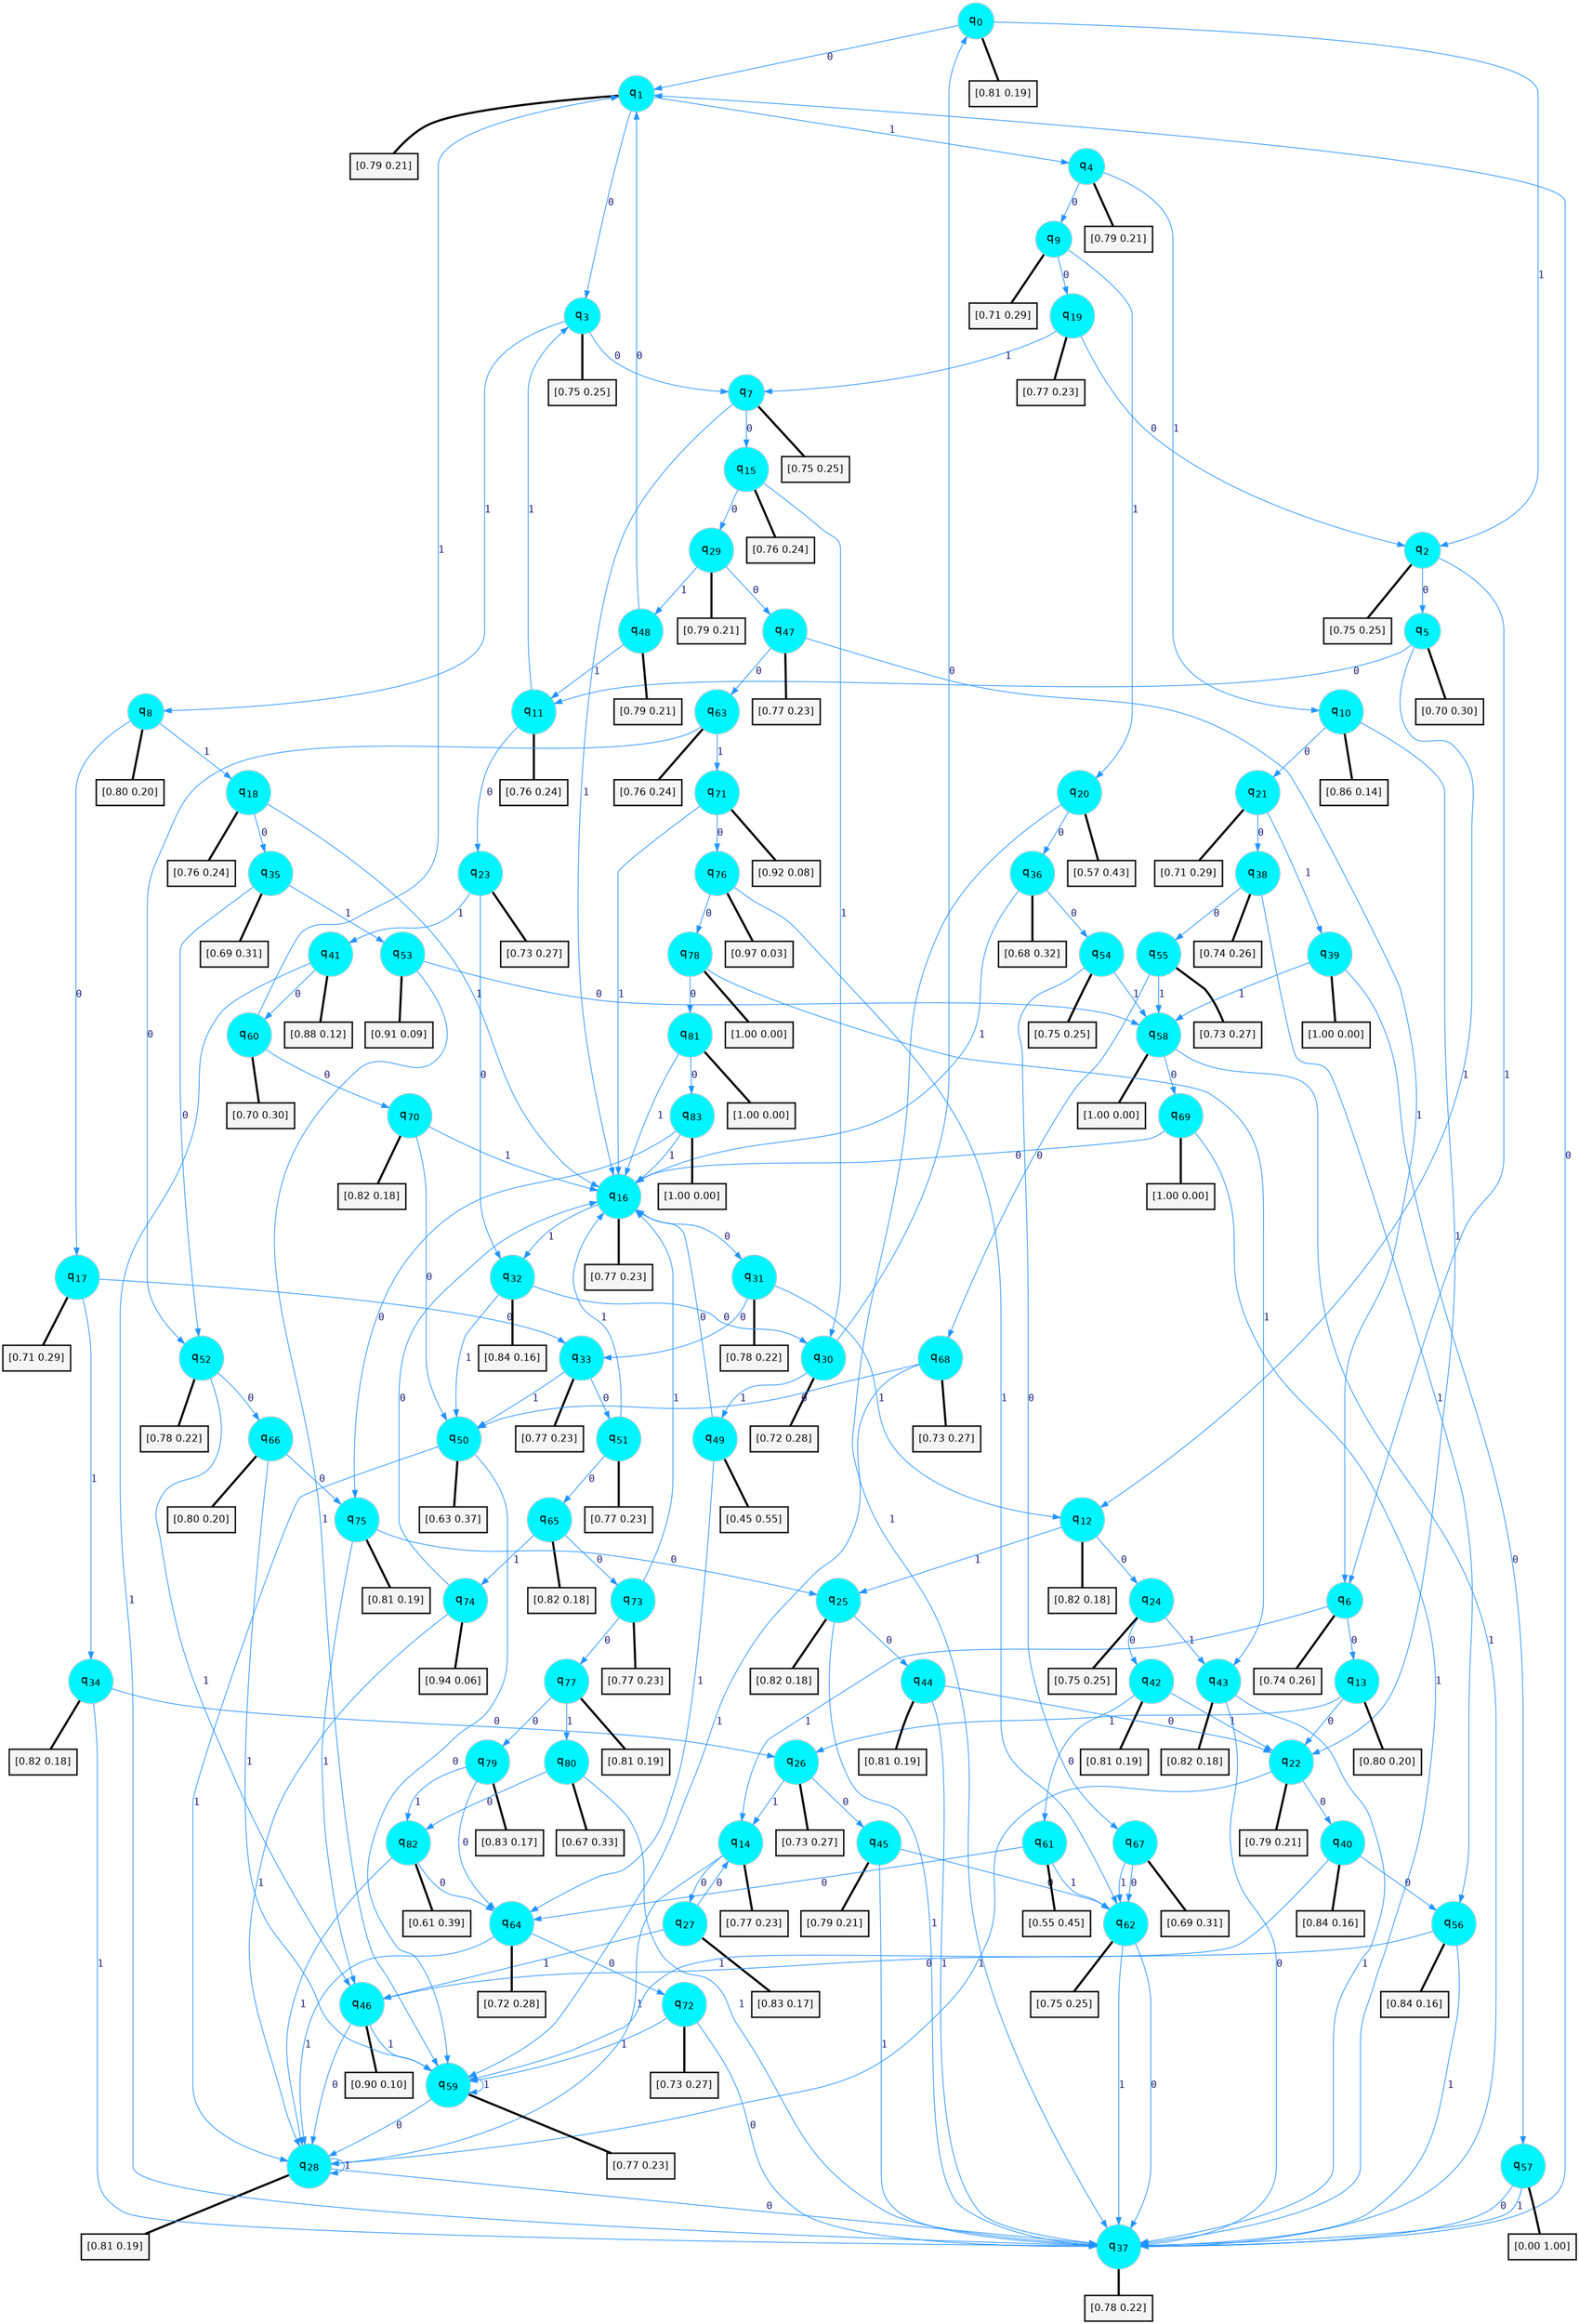 digraph G {
graph [
bgcolor=transparent, dpi=300, rankdir=TD, size="40,25"];
node [
color=gray, fillcolor=turquoise1, fontcolor=black, fontname=Helvetica, fontsize=16, fontweight=bold, shape=circle, style=filled];
edge [
arrowsize=1, color=dodgerblue1, fontcolor=midnightblue, fontname=courier, fontweight=bold, penwidth=1, style=solid, weight=20];
0[label=<q<SUB>0</SUB>>];
1[label=<q<SUB>1</SUB>>];
2[label=<q<SUB>2</SUB>>];
3[label=<q<SUB>3</SUB>>];
4[label=<q<SUB>4</SUB>>];
5[label=<q<SUB>5</SUB>>];
6[label=<q<SUB>6</SUB>>];
7[label=<q<SUB>7</SUB>>];
8[label=<q<SUB>8</SUB>>];
9[label=<q<SUB>9</SUB>>];
10[label=<q<SUB>10</SUB>>];
11[label=<q<SUB>11</SUB>>];
12[label=<q<SUB>12</SUB>>];
13[label=<q<SUB>13</SUB>>];
14[label=<q<SUB>14</SUB>>];
15[label=<q<SUB>15</SUB>>];
16[label=<q<SUB>16</SUB>>];
17[label=<q<SUB>17</SUB>>];
18[label=<q<SUB>18</SUB>>];
19[label=<q<SUB>19</SUB>>];
20[label=<q<SUB>20</SUB>>];
21[label=<q<SUB>21</SUB>>];
22[label=<q<SUB>22</SUB>>];
23[label=<q<SUB>23</SUB>>];
24[label=<q<SUB>24</SUB>>];
25[label=<q<SUB>25</SUB>>];
26[label=<q<SUB>26</SUB>>];
27[label=<q<SUB>27</SUB>>];
28[label=<q<SUB>28</SUB>>];
29[label=<q<SUB>29</SUB>>];
30[label=<q<SUB>30</SUB>>];
31[label=<q<SUB>31</SUB>>];
32[label=<q<SUB>32</SUB>>];
33[label=<q<SUB>33</SUB>>];
34[label=<q<SUB>34</SUB>>];
35[label=<q<SUB>35</SUB>>];
36[label=<q<SUB>36</SUB>>];
37[label=<q<SUB>37</SUB>>];
38[label=<q<SUB>38</SUB>>];
39[label=<q<SUB>39</SUB>>];
40[label=<q<SUB>40</SUB>>];
41[label=<q<SUB>41</SUB>>];
42[label=<q<SUB>42</SUB>>];
43[label=<q<SUB>43</SUB>>];
44[label=<q<SUB>44</SUB>>];
45[label=<q<SUB>45</SUB>>];
46[label=<q<SUB>46</SUB>>];
47[label=<q<SUB>47</SUB>>];
48[label=<q<SUB>48</SUB>>];
49[label=<q<SUB>49</SUB>>];
50[label=<q<SUB>50</SUB>>];
51[label=<q<SUB>51</SUB>>];
52[label=<q<SUB>52</SUB>>];
53[label=<q<SUB>53</SUB>>];
54[label=<q<SUB>54</SUB>>];
55[label=<q<SUB>55</SUB>>];
56[label=<q<SUB>56</SUB>>];
57[label=<q<SUB>57</SUB>>];
58[label=<q<SUB>58</SUB>>];
59[label=<q<SUB>59</SUB>>];
60[label=<q<SUB>60</SUB>>];
61[label=<q<SUB>61</SUB>>];
62[label=<q<SUB>62</SUB>>];
63[label=<q<SUB>63</SUB>>];
64[label=<q<SUB>64</SUB>>];
65[label=<q<SUB>65</SUB>>];
66[label=<q<SUB>66</SUB>>];
67[label=<q<SUB>67</SUB>>];
68[label=<q<SUB>68</SUB>>];
69[label=<q<SUB>69</SUB>>];
70[label=<q<SUB>70</SUB>>];
71[label=<q<SUB>71</SUB>>];
72[label=<q<SUB>72</SUB>>];
73[label=<q<SUB>73</SUB>>];
74[label=<q<SUB>74</SUB>>];
75[label=<q<SUB>75</SUB>>];
76[label=<q<SUB>76</SUB>>];
77[label=<q<SUB>77</SUB>>];
78[label=<q<SUB>78</SUB>>];
79[label=<q<SUB>79</SUB>>];
80[label=<q<SUB>80</SUB>>];
81[label=<q<SUB>81</SUB>>];
82[label=<q<SUB>82</SUB>>];
83[label=<q<SUB>83</SUB>>];
84[label="[0.81 0.19]", shape=box,fontcolor=black, fontname=Helvetica, fontsize=14, penwidth=2, fillcolor=whitesmoke,color=black];
85[label="[0.79 0.21]", shape=box,fontcolor=black, fontname=Helvetica, fontsize=14, penwidth=2, fillcolor=whitesmoke,color=black];
86[label="[0.75 0.25]", shape=box,fontcolor=black, fontname=Helvetica, fontsize=14, penwidth=2, fillcolor=whitesmoke,color=black];
87[label="[0.75 0.25]", shape=box,fontcolor=black, fontname=Helvetica, fontsize=14, penwidth=2, fillcolor=whitesmoke,color=black];
88[label="[0.79 0.21]", shape=box,fontcolor=black, fontname=Helvetica, fontsize=14, penwidth=2, fillcolor=whitesmoke,color=black];
89[label="[0.70 0.30]", shape=box,fontcolor=black, fontname=Helvetica, fontsize=14, penwidth=2, fillcolor=whitesmoke,color=black];
90[label="[0.74 0.26]", shape=box,fontcolor=black, fontname=Helvetica, fontsize=14, penwidth=2, fillcolor=whitesmoke,color=black];
91[label="[0.75 0.25]", shape=box,fontcolor=black, fontname=Helvetica, fontsize=14, penwidth=2, fillcolor=whitesmoke,color=black];
92[label="[0.80 0.20]", shape=box,fontcolor=black, fontname=Helvetica, fontsize=14, penwidth=2, fillcolor=whitesmoke,color=black];
93[label="[0.71 0.29]", shape=box,fontcolor=black, fontname=Helvetica, fontsize=14, penwidth=2, fillcolor=whitesmoke,color=black];
94[label="[0.86 0.14]", shape=box,fontcolor=black, fontname=Helvetica, fontsize=14, penwidth=2, fillcolor=whitesmoke,color=black];
95[label="[0.76 0.24]", shape=box,fontcolor=black, fontname=Helvetica, fontsize=14, penwidth=2, fillcolor=whitesmoke,color=black];
96[label="[0.82 0.18]", shape=box,fontcolor=black, fontname=Helvetica, fontsize=14, penwidth=2, fillcolor=whitesmoke,color=black];
97[label="[0.80 0.20]", shape=box,fontcolor=black, fontname=Helvetica, fontsize=14, penwidth=2, fillcolor=whitesmoke,color=black];
98[label="[0.77 0.23]", shape=box,fontcolor=black, fontname=Helvetica, fontsize=14, penwidth=2, fillcolor=whitesmoke,color=black];
99[label="[0.76 0.24]", shape=box,fontcolor=black, fontname=Helvetica, fontsize=14, penwidth=2, fillcolor=whitesmoke,color=black];
100[label="[0.77 0.23]", shape=box,fontcolor=black, fontname=Helvetica, fontsize=14, penwidth=2, fillcolor=whitesmoke,color=black];
101[label="[0.71 0.29]", shape=box,fontcolor=black, fontname=Helvetica, fontsize=14, penwidth=2, fillcolor=whitesmoke,color=black];
102[label="[0.76 0.24]", shape=box,fontcolor=black, fontname=Helvetica, fontsize=14, penwidth=2, fillcolor=whitesmoke,color=black];
103[label="[0.77 0.23]", shape=box,fontcolor=black, fontname=Helvetica, fontsize=14, penwidth=2, fillcolor=whitesmoke,color=black];
104[label="[0.57 0.43]", shape=box,fontcolor=black, fontname=Helvetica, fontsize=14, penwidth=2, fillcolor=whitesmoke,color=black];
105[label="[0.71 0.29]", shape=box,fontcolor=black, fontname=Helvetica, fontsize=14, penwidth=2, fillcolor=whitesmoke,color=black];
106[label="[0.79 0.21]", shape=box,fontcolor=black, fontname=Helvetica, fontsize=14, penwidth=2, fillcolor=whitesmoke,color=black];
107[label="[0.73 0.27]", shape=box,fontcolor=black, fontname=Helvetica, fontsize=14, penwidth=2, fillcolor=whitesmoke,color=black];
108[label="[0.75 0.25]", shape=box,fontcolor=black, fontname=Helvetica, fontsize=14, penwidth=2, fillcolor=whitesmoke,color=black];
109[label="[0.82 0.18]", shape=box,fontcolor=black, fontname=Helvetica, fontsize=14, penwidth=2, fillcolor=whitesmoke,color=black];
110[label="[0.73 0.27]", shape=box,fontcolor=black, fontname=Helvetica, fontsize=14, penwidth=2, fillcolor=whitesmoke,color=black];
111[label="[0.83 0.17]", shape=box,fontcolor=black, fontname=Helvetica, fontsize=14, penwidth=2, fillcolor=whitesmoke,color=black];
112[label="[0.81 0.19]", shape=box,fontcolor=black, fontname=Helvetica, fontsize=14, penwidth=2, fillcolor=whitesmoke,color=black];
113[label="[0.79 0.21]", shape=box,fontcolor=black, fontname=Helvetica, fontsize=14, penwidth=2, fillcolor=whitesmoke,color=black];
114[label="[0.72 0.28]", shape=box,fontcolor=black, fontname=Helvetica, fontsize=14, penwidth=2, fillcolor=whitesmoke,color=black];
115[label="[0.78 0.22]", shape=box,fontcolor=black, fontname=Helvetica, fontsize=14, penwidth=2, fillcolor=whitesmoke,color=black];
116[label="[0.84 0.16]", shape=box,fontcolor=black, fontname=Helvetica, fontsize=14, penwidth=2, fillcolor=whitesmoke,color=black];
117[label="[0.77 0.23]", shape=box,fontcolor=black, fontname=Helvetica, fontsize=14, penwidth=2, fillcolor=whitesmoke,color=black];
118[label="[0.82 0.18]", shape=box,fontcolor=black, fontname=Helvetica, fontsize=14, penwidth=2, fillcolor=whitesmoke,color=black];
119[label="[0.69 0.31]", shape=box,fontcolor=black, fontname=Helvetica, fontsize=14, penwidth=2, fillcolor=whitesmoke,color=black];
120[label="[0.68 0.32]", shape=box,fontcolor=black, fontname=Helvetica, fontsize=14, penwidth=2, fillcolor=whitesmoke,color=black];
121[label="[0.78 0.22]", shape=box,fontcolor=black, fontname=Helvetica, fontsize=14, penwidth=2, fillcolor=whitesmoke,color=black];
122[label="[0.74 0.26]", shape=box,fontcolor=black, fontname=Helvetica, fontsize=14, penwidth=2, fillcolor=whitesmoke,color=black];
123[label="[1.00 0.00]", shape=box,fontcolor=black, fontname=Helvetica, fontsize=14, penwidth=2, fillcolor=whitesmoke,color=black];
124[label="[0.84 0.16]", shape=box,fontcolor=black, fontname=Helvetica, fontsize=14, penwidth=2, fillcolor=whitesmoke,color=black];
125[label="[0.88 0.12]", shape=box,fontcolor=black, fontname=Helvetica, fontsize=14, penwidth=2, fillcolor=whitesmoke,color=black];
126[label="[0.81 0.19]", shape=box,fontcolor=black, fontname=Helvetica, fontsize=14, penwidth=2, fillcolor=whitesmoke,color=black];
127[label="[0.82 0.18]", shape=box,fontcolor=black, fontname=Helvetica, fontsize=14, penwidth=2, fillcolor=whitesmoke,color=black];
128[label="[0.81 0.19]", shape=box,fontcolor=black, fontname=Helvetica, fontsize=14, penwidth=2, fillcolor=whitesmoke,color=black];
129[label="[0.79 0.21]", shape=box,fontcolor=black, fontname=Helvetica, fontsize=14, penwidth=2, fillcolor=whitesmoke,color=black];
130[label="[0.90 0.10]", shape=box,fontcolor=black, fontname=Helvetica, fontsize=14, penwidth=2, fillcolor=whitesmoke,color=black];
131[label="[0.77 0.23]", shape=box,fontcolor=black, fontname=Helvetica, fontsize=14, penwidth=2, fillcolor=whitesmoke,color=black];
132[label="[0.79 0.21]", shape=box,fontcolor=black, fontname=Helvetica, fontsize=14, penwidth=2, fillcolor=whitesmoke,color=black];
133[label="[0.45 0.55]", shape=box,fontcolor=black, fontname=Helvetica, fontsize=14, penwidth=2, fillcolor=whitesmoke,color=black];
134[label="[0.63 0.37]", shape=box,fontcolor=black, fontname=Helvetica, fontsize=14, penwidth=2, fillcolor=whitesmoke,color=black];
135[label="[0.77 0.23]", shape=box,fontcolor=black, fontname=Helvetica, fontsize=14, penwidth=2, fillcolor=whitesmoke,color=black];
136[label="[0.78 0.22]", shape=box,fontcolor=black, fontname=Helvetica, fontsize=14, penwidth=2, fillcolor=whitesmoke,color=black];
137[label="[0.91 0.09]", shape=box,fontcolor=black, fontname=Helvetica, fontsize=14, penwidth=2, fillcolor=whitesmoke,color=black];
138[label="[0.75 0.25]", shape=box,fontcolor=black, fontname=Helvetica, fontsize=14, penwidth=2, fillcolor=whitesmoke,color=black];
139[label="[0.73 0.27]", shape=box,fontcolor=black, fontname=Helvetica, fontsize=14, penwidth=2, fillcolor=whitesmoke,color=black];
140[label="[0.84 0.16]", shape=box,fontcolor=black, fontname=Helvetica, fontsize=14, penwidth=2, fillcolor=whitesmoke,color=black];
141[label="[0.00 1.00]", shape=box,fontcolor=black, fontname=Helvetica, fontsize=14, penwidth=2, fillcolor=whitesmoke,color=black];
142[label="[1.00 0.00]", shape=box,fontcolor=black, fontname=Helvetica, fontsize=14, penwidth=2, fillcolor=whitesmoke,color=black];
143[label="[0.77 0.23]", shape=box,fontcolor=black, fontname=Helvetica, fontsize=14, penwidth=2, fillcolor=whitesmoke,color=black];
144[label="[0.70 0.30]", shape=box,fontcolor=black, fontname=Helvetica, fontsize=14, penwidth=2, fillcolor=whitesmoke,color=black];
145[label="[0.55 0.45]", shape=box,fontcolor=black, fontname=Helvetica, fontsize=14, penwidth=2, fillcolor=whitesmoke,color=black];
146[label="[0.75 0.25]", shape=box,fontcolor=black, fontname=Helvetica, fontsize=14, penwidth=2, fillcolor=whitesmoke,color=black];
147[label="[0.76 0.24]", shape=box,fontcolor=black, fontname=Helvetica, fontsize=14, penwidth=2, fillcolor=whitesmoke,color=black];
148[label="[0.72 0.28]", shape=box,fontcolor=black, fontname=Helvetica, fontsize=14, penwidth=2, fillcolor=whitesmoke,color=black];
149[label="[0.82 0.18]", shape=box,fontcolor=black, fontname=Helvetica, fontsize=14, penwidth=2, fillcolor=whitesmoke,color=black];
150[label="[0.80 0.20]", shape=box,fontcolor=black, fontname=Helvetica, fontsize=14, penwidth=2, fillcolor=whitesmoke,color=black];
151[label="[0.69 0.31]", shape=box,fontcolor=black, fontname=Helvetica, fontsize=14, penwidth=2, fillcolor=whitesmoke,color=black];
152[label="[0.73 0.27]", shape=box,fontcolor=black, fontname=Helvetica, fontsize=14, penwidth=2, fillcolor=whitesmoke,color=black];
153[label="[1.00 0.00]", shape=box,fontcolor=black, fontname=Helvetica, fontsize=14, penwidth=2, fillcolor=whitesmoke,color=black];
154[label="[0.82 0.18]", shape=box,fontcolor=black, fontname=Helvetica, fontsize=14, penwidth=2, fillcolor=whitesmoke,color=black];
155[label="[0.92 0.08]", shape=box,fontcolor=black, fontname=Helvetica, fontsize=14, penwidth=2, fillcolor=whitesmoke,color=black];
156[label="[0.73 0.27]", shape=box,fontcolor=black, fontname=Helvetica, fontsize=14, penwidth=2, fillcolor=whitesmoke,color=black];
157[label="[0.77 0.23]", shape=box,fontcolor=black, fontname=Helvetica, fontsize=14, penwidth=2, fillcolor=whitesmoke,color=black];
158[label="[0.94 0.06]", shape=box,fontcolor=black, fontname=Helvetica, fontsize=14, penwidth=2, fillcolor=whitesmoke,color=black];
159[label="[0.81 0.19]", shape=box,fontcolor=black, fontname=Helvetica, fontsize=14, penwidth=2, fillcolor=whitesmoke,color=black];
160[label="[0.97 0.03]", shape=box,fontcolor=black, fontname=Helvetica, fontsize=14, penwidth=2, fillcolor=whitesmoke,color=black];
161[label="[0.81 0.19]", shape=box,fontcolor=black, fontname=Helvetica, fontsize=14, penwidth=2, fillcolor=whitesmoke,color=black];
162[label="[1.00 0.00]", shape=box,fontcolor=black, fontname=Helvetica, fontsize=14, penwidth=2, fillcolor=whitesmoke,color=black];
163[label="[0.83 0.17]", shape=box,fontcolor=black, fontname=Helvetica, fontsize=14, penwidth=2, fillcolor=whitesmoke,color=black];
164[label="[0.67 0.33]", shape=box,fontcolor=black, fontname=Helvetica, fontsize=14, penwidth=2, fillcolor=whitesmoke,color=black];
165[label="[1.00 0.00]", shape=box,fontcolor=black, fontname=Helvetica, fontsize=14, penwidth=2, fillcolor=whitesmoke,color=black];
166[label="[0.61 0.39]", shape=box,fontcolor=black, fontname=Helvetica, fontsize=14, penwidth=2, fillcolor=whitesmoke,color=black];
167[label="[1.00 0.00]", shape=box,fontcolor=black, fontname=Helvetica, fontsize=14, penwidth=2, fillcolor=whitesmoke,color=black];
0->1 [label=0];
0->2 [label=1];
0->84 [arrowhead=none, penwidth=3,color=black];
1->3 [label=0];
1->4 [label=1];
1->85 [arrowhead=none, penwidth=3,color=black];
2->5 [label=0];
2->6 [label=1];
2->86 [arrowhead=none, penwidth=3,color=black];
3->7 [label=0];
3->8 [label=1];
3->87 [arrowhead=none, penwidth=3,color=black];
4->9 [label=0];
4->10 [label=1];
4->88 [arrowhead=none, penwidth=3,color=black];
5->11 [label=0];
5->12 [label=1];
5->89 [arrowhead=none, penwidth=3,color=black];
6->13 [label=0];
6->14 [label=1];
6->90 [arrowhead=none, penwidth=3,color=black];
7->15 [label=0];
7->16 [label=1];
7->91 [arrowhead=none, penwidth=3,color=black];
8->17 [label=0];
8->18 [label=1];
8->92 [arrowhead=none, penwidth=3,color=black];
9->19 [label=0];
9->20 [label=1];
9->93 [arrowhead=none, penwidth=3,color=black];
10->21 [label=0];
10->22 [label=1];
10->94 [arrowhead=none, penwidth=3,color=black];
11->23 [label=0];
11->3 [label=1];
11->95 [arrowhead=none, penwidth=3,color=black];
12->24 [label=0];
12->25 [label=1];
12->96 [arrowhead=none, penwidth=3,color=black];
13->22 [label=0];
13->26 [label=1];
13->97 [arrowhead=none, penwidth=3,color=black];
14->27 [label=0];
14->28 [label=1];
14->98 [arrowhead=none, penwidth=3,color=black];
15->29 [label=0];
15->30 [label=1];
15->99 [arrowhead=none, penwidth=3,color=black];
16->31 [label=0];
16->32 [label=1];
16->100 [arrowhead=none, penwidth=3,color=black];
17->33 [label=0];
17->34 [label=1];
17->101 [arrowhead=none, penwidth=3,color=black];
18->35 [label=0];
18->16 [label=1];
18->102 [arrowhead=none, penwidth=3,color=black];
19->2 [label=0];
19->7 [label=1];
19->103 [arrowhead=none, penwidth=3,color=black];
20->36 [label=0];
20->37 [label=1];
20->104 [arrowhead=none, penwidth=3,color=black];
21->38 [label=0];
21->39 [label=1];
21->105 [arrowhead=none, penwidth=3,color=black];
22->40 [label=0];
22->28 [label=1];
22->106 [arrowhead=none, penwidth=3,color=black];
23->32 [label=0];
23->41 [label=1];
23->107 [arrowhead=none, penwidth=3,color=black];
24->42 [label=0];
24->43 [label=1];
24->108 [arrowhead=none, penwidth=3,color=black];
25->44 [label=0];
25->37 [label=1];
25->109 [arrowhead=none, penwidth=3,color=black];
26->45 [label=0];
26->14 [label=1];
26->110 [arrowhead=none, penwidth=3,color=black];
27->14 [label=0];
27->46 [label=1];
27->111 [arrowhead=none, penwidth=3,color=black];
28->37 [label=0];
28->28 [label=1];
28->112 [arrowhead=none, penwidth=3,color=black];
29->47 [label=0];
29->48 [label=1];
29->113 [arrowhead=none, penwidth=3,color=black];
30->0 [label=0];
30->49 [label=1];
30->114 [arrowhead=none, penwidth=3,color=black];
31->33 [label=0];
31->12 [label=1];
31->115 [arrowhead=none, penwidth=3,color=black];
32->30 [label=0];
32->50 [label=1];
32->116 [arrowhead=none, penwidth=3,color=black];
33->51 [label=0];
33->50 [label=1];
33->117 [arrowhead=none, penwidth=3,color=black];
34->26 [label=0];
34->37 [label=1];
34->118 [arrowhead=none, penwidth=3,color=black];
35->52 [label=0];
35->53 [label=1];
35->119 [arrowhead=none, penwidth=3,color=black];
36->54 [label=0];
36->16 [label=1];
36->120 [arrowhead=none, penwidth=3,color=black];
37->1 [label=0];
37->121 [arrowhead=none, penwidth=3,color=black];
38->55 [label=0];
38->56 [label=1];
38->122 [arrowhead=none, penwidth=3,color=black];
39->57 [label=0];
39->58 [label=1];
39->123 [arrowhead=none, penwidth=3,color=black];
40->56 [label=0];
40->59 [label=1];
40->124 [arrowhead=none, penwidth=3,color=black];
41->60 [label=0];
41->37 [label=1];
41->125 [arrowhead=none, penwidth=3,color=black];
42->61 [label=0];
42->22 [label=1];
42->126 [arrowhead=none, penwidth=3,color=black];
43->37 [label=0];
43->37 [label=1];
43->127 [arrowhead=none, penwidth=3,color=black];
44->22 [label=0];
44->37 [label=1];
44->128 [arrowhead=none, penwidth=3,color=black];
45->62 [label=0];
45->37 [label=1];
45->129 [arrowhead=none, penwidth=3,color=black];
46->28 [label=0];
46->59 [label=1];
46->130 [arrowhead=none, penwidth=3,color=black];
47->63 [label=0];
47->6 [label=1];
47->131 [arrowhead=none, penwidth=3,color=black];
48->1 [label=0];
48->11 [label=1];
48->132 [arrowhead=none, penwidth=3,color=black];
49->16 [label=0];
49->64 [label=1];
49->133 [arrowhead=none, penwidth=3,color=black];
50->59 [label=0];
50->28 [label=1];
50->134 [arrowhead=none, penwidth=3,color=black];
51->65 [label=0];
51->16 [label=1];
51->135 [arrowhead=none, penwidth=3,color=black];
52->66 [label=0];
52->46 [label=1];
52->136 [arrowhead=none, penwidth=3,color=black];
53->58 [label=0];
53->59 [label=1];
53->137 [arrowhead=none, penwidth=3,color=black];
54->67 [label=0];
54->58 [label=1];
54->138 [arrowhead=none, penwidth=3,color=black];
55->68 [label=0];
55->58 [label=1];
55->139 [arrowhead=none, penwidth=3,color=black];
56->46 [label=0];
56->37 [label=1];
56->140 [arrowhead=none, penwidth=3,color=black];
57->37 [label=0];
57->37 [label=1];
57->141 [arrowhead=none, penwidth=3,color=black];
58->69 [label=0];
58->37 [label=1];
58->142 [arrowhead=none, penwidth=3,color=black];
59->28 [label=0];
59->59 [label=1];
59->143 [arrowhead=none, penwidth=3,color=black];
60->70 [label=0];
60->1 [label=1];
60->144 [arrowhead=none, penwidth=3,color=black];
61->64 [label=0];
61->62 [label=1];
61->145 [arrowhead=none, penwidth=3,color=black];
62->37 [label=0];
62->37 [label=1];
62->146 [arrowhead=none, penwidth=3,color=black];
63->52 [label=0];
63->71 [label=1];
63->147 [arrowhead=none, penwidth=3,color=black];
64->72 [label=0];
64->28 [label=1];
64->148 [arrowhead=none, penwidth=3,color=black];
65->73 [label=0];
65->74 [label=1];
65->149 [arrowhead=none, penwidth=3,color=black];
66->75 [label=0];
66->59 [label=1];
66->150 [arrowhead=none, penwidth=3,color=black];
67->62 [label=0];
67->62 [label=1];
67->151 [arrowhead=none, penwidth=3,color=black];
68->50 [label=0];
68->59 [label=1];
68->152 [arrowhead=none, penwidth=3,color=black];
69->16 [label=0];
69->37 [label=1];
69->153 [arrowhead=none, penwidth=3,color=black];
70->50 [label=0];
70->16 [label=1];
70->154 [arrowhead=none, penwidth=3,color=black];
71->76 [label=0];
71->16 [label=1];
71->155 [arrowhead=none, penwidth=3,color=black];
72->37 [label=0];
72->59 [label=1];
72->156 [arrowhead=none, penwidth=3,color=black];
73->77 [label=0];
73->16 [label=1];
73->157 [arrowhead=none, penwidth=3,color=black];
74->16 [label=0];
74->28 [label=1];
74->158 [arrowhead=none, penwidth=3,color=black];
75->25 [label=0];
75->46 [label=1];
75->159 [arrowhead=none, penwidth=3,color=black];
76->78 [label=0];
76->62 [label=1];
76->160 [arrowhead=none, penwidth=3,color=black];
77->79 [label=0];
77->80 [label=1];
77->161 [arrowhead=none, penwidth=3,color=black];
78->81 [label=0];
78->43 [label=1];
78->162 [arrowhead=none, penwidth=3,color=black];
79->64 [label=0];
79->82 [label=1];
79->163 [arrowhead=none, penwidth=3,color=black];
80->82 [label=0];
80->37 [label=1];
80->164 [arrowhead=none, penwidth=3,color=black];
81->83 [label=0];
81->16 [label=1];
81->165 [arrowhead=none, penwidth=3,color=black];
82->64 [label=0];
82->28 [label=1];
82->166 [arrowhead=none, penwidth=3,color=black];
83->75 [label=0];
83->16 [label=1];
83->167 [arrowhead=none, penwidth=3,color=black];
}
